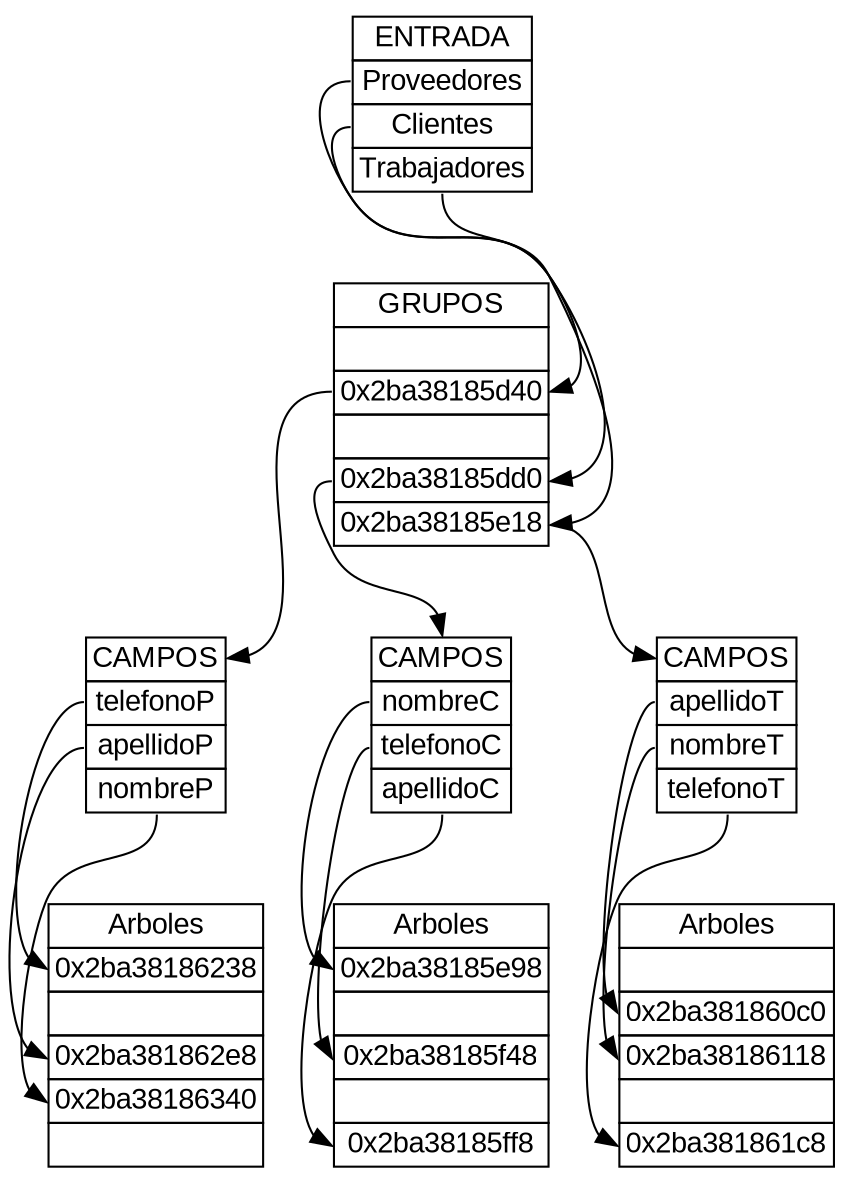 digraph tablaHash {
node [shape=plaintext, fontname=Arial];
    entrada [label=<
    <TABLE BORDER="0" CELLBORDER="1" CELLSPACING="0">
        <TR><TD PORT="entrada">ENTRADA</TD></TR>
        <TR><TD PORT="Proveedores">Proveedores</TD></TR>
        <TR><TD PORT="Clientes">Clientes</TD></TR>
        <TR><TD PORT="Trabajadores">Trabajadores</TD></TR>
    </TABLE>>];
    valores [label=<
    <TABLE BORDER="0" CELLBORDER="1" CELLSPACING="0">
        <TR><TD PORT="val1">GRUPOS</TD></TR>
        <TR><TD PORT="null0">     </TD></TR>
        <TR><TD PORT="tablac1">0x2ba38185d40</TD></TR>
        <TR><TD PORT="null2">     </TD></TR>
        <TR><TD PORT="tablac3">0x2ba38185dd0</TD></TR>
        <TR><TD PORT="tablac4">0x2ba38185e18</TD></TR>
    </TABLE>>];
entrada:Proveedores -> valores:tablac1;
entrada:Clientes -> valores:tablac3;
entrada:Trabajadores -> valores:tablac4;
    campoProveedores[label=<
    <TABLE BORDER="0" CELLBORDER="1" CELLSPACING="0">
        <TR><TD PORT="campos1">CAMPOS</TD></TR>
        <TR><TD PORT="telefonoP">telefonoP</TD></TR>
        <TR><TD PORT="apellidoP">apellidoP</TD></TR>
        <TR><TD PORT="nombreP">nombreP</TD></TR>
    </TABLE>>];
    arbolProveedores [label=<
    <TABLE BORDER="0" CELLBORDER="1" CELLSPACING="0">
        <TR><TD PORT="arbol">Arboles</TD></TR>
        <TR><TD PORT="arbol0">0x2ba38186238</TD></TR>
        <TR><TD PORT="null1">     </TD></TR>
        <TR><TD PORT="arbol2">0x2ba381862e8</TD></TR>
        <TR><TD PORT="arbol3">0x2ba38186340</TD></TR>
        <TR><TD PORT="null4">     </TD></TR>
    </TABLE>>];
campoProveedores:telefonoP ->arbolProveedores:arbol0;
campoProveedores:apellidoP ->arbolProveedores:arbol2;
campoProveedores:nombreP ->arbolProveedores:arbol3;
    campoClientes[label=<
    <TABLE BORDER="0" CELLBORDER="1" CELLSPACING="0">
        <TR><TD PORT="campos3">CAMPOS</TD></TR>
        <TR><TD PORT="nombreC">nombreC</TD></TR>
        <TR><TD PORT="telefonoC">telefonoC</TD></TR>
        <TR><TD PORT="apellidoC">apellidoC</TD></TR>
    </TABLE>>];
    arbolClientes [label=<
    <TABLE BORDER="0" CELLBORDER="1" CELLSPACING="0">
        <TR><TD PORT="arbol">Arboles</TD></TR>
        <TR><TD PORT="arbol0">0x2ba38185e98</TD></TR>
        <TR><TD PORT="null1">     </TD></TR>
        <TR><TD PORT="arbol2">0x2ba38185f48</TD></TR>
        <TR><TD PORT="null3">     </TD></TR>
        <TR><TD PORT="arbol4">0x2ba38185ff8</TD></TR>
    </TABLE>>];
campoClientes:nombreC ->arbolClientes:arbol0;
campoClientes:telefonoC ->arbolClientes:arbol2;
campoClientes:apellidoC ->arbolClientes:arbol4;
    campoTrabajadores[label=<
    <TABLE BORDER="0" CELLBORDER="1" CELLSPACING="0">
        <TR><TD PORT="campos4">CAMPOS</TD></TR>
        <TR><TD PORT="apellidoT">apellidoT</TD></TR>
        <TR><TD PORT="nombreT">nombreT</TD></TR>
        <TR><TD PORT="telefonoT">telefonoT</TD></TR>
    </TABLE>>];
    arbolTrabajadores [label=<
    <TABLE BORDER="0" CELLBORDER="1" CELLSPACING="0">
        <TR><TD PORT="arbol">Arboles</TD></TR>
        <TR><TD PORT="null0">     </TD></TR>
        <TR><TD PORT="arbol1">0x2ba381860c0</TD></TR>
        <TR><TD PORT="arbol2">0x2ba38186118</TD></TR>
        <TR><TD PORT="null3">     </TD></TR>
        <TR><TD PORT="arbol4">0x2ba381861c8</TD></TR>
    </TABLE>>];
campoTrabajadores:apellidoT ->arbolTrabajadores:arbol1;
campoTrabajadores:nombreT ->arbolTrabajadores:arbol2;
campoTrabajadores:telefonoT ->arbolTrabajadores:arbol4;
valores:tablac1 -> campoProveedores:campos1;
valores:tablac3 -> campoClientes:campos3;
valores:tablac4 -> campoTrabajadores:campos4;
}
